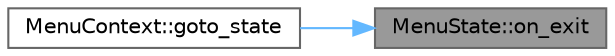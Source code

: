 digraph "MenuState::on_exit"
{
 // LATEX_PDF_SIZE
  bgcolor="transparent";
  edge [fontname=Helvetica,fontsize=10,labelfontname=Helvetica,labelfontsize=10];
  node [fontname=Helvetica,fontsize=10,shape=box,height=0.2,width=0.4];
  rankdir="RL";
  Node1 [id="Node000001",label="MenuState::on_exit",height=0.2,width=0.4,color="gray40", fillcolor="grey60", style="filled", fontcolor="black",tooltip=" "];
  Node1 -> Node2 [id="edge1_Node000001_Node000002",dir="back",color="steelblue1",style="solid",tooltip=" "];
  Node2 [id="Node000002",label="MenuContext::goto_state",height=0.2,width=0.4,color="grey40", fillcolor="white", style="filled",URL="$class_menu_context.html#a0a1ab3078ac31ef2189fa43c43bdee7c",tooltip=" "];
}
